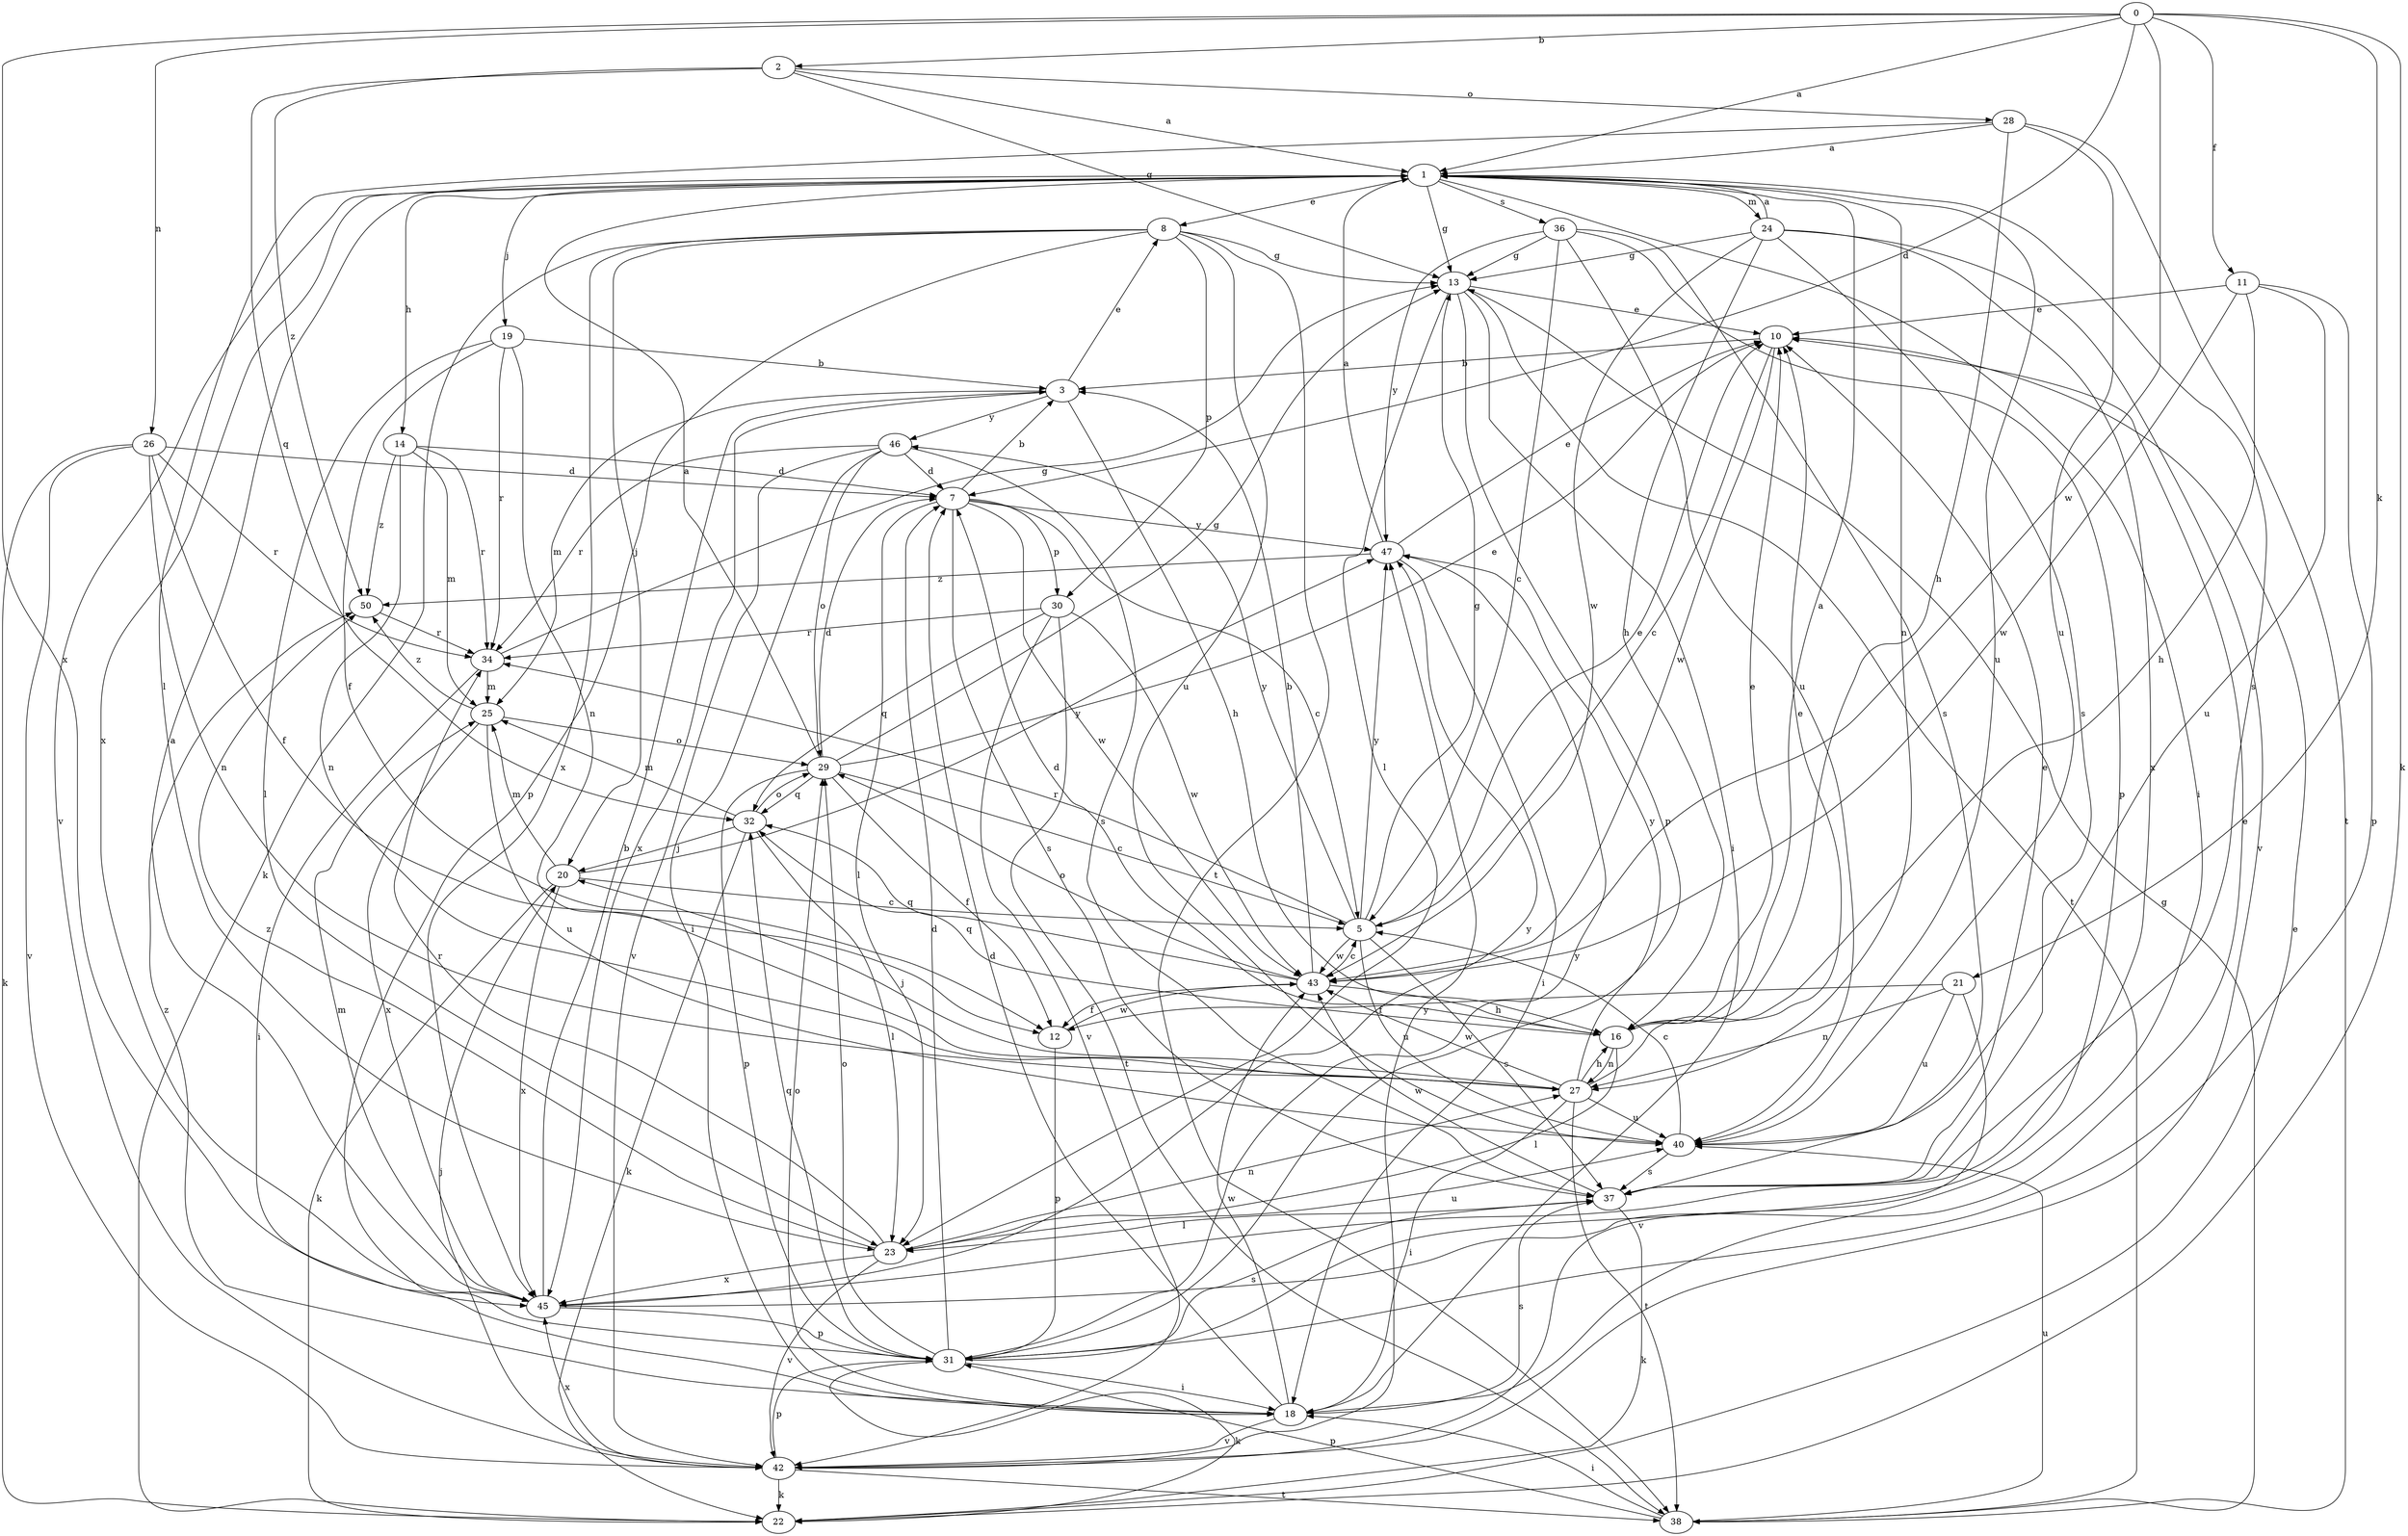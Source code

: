 strict digraph  {
0;
1;
2;
3;
5;
7;
8;
10;
11;
12;
13;
14;
16;
18;
19;
20;
21;
22;
23;
24;
25;
26;
27;
28;
29;
30;
31;
32;
34;
36;
37;
38;
40;
42;
43;
45;
46;
47;
50;
0 -> 1  [label=a];
0 -> 2  [label=b];
0 -> 7  [label=d];
0 -> 11  [label=f];
0 -> 21  [label=k];
0 -> 22  [label=k];
0 -> 26  [label=n];
0 -> 43  [label=w];
0 -> 45  [label=x];
1 -> 8  [label=e];
1 -> 13  [label=g];
1 -> 14  [label=h];
1 -> 18  [label=i];
1 -> 19  [label=j];
1 -> 24  [label=m];
1 -> 27  [label=n];
1 -> 36  [label=s];
1 -> 37  [label=s];
1 -> 40  [label=u];
1 -> 42  [label=v];
1 -> 45  [label=x];
2 -> 1  [label=a];
2 -> 13  [label=g];
2 -> 28  [label=o];
2 -> 32  [label=q];
2 -> 50  [label=z];
3 -> 8  [label=e];
3 -> 16  [label=h];
3 -> 25  [label=m];
3 -> 45  [label=x];
3 -> 46  [label=y];
5 -> 10  [label=e];
5 -> 13  [label=g];
5 -> 34  [label=r];
5 -> 37  [label=s];
5 -> 40  [label=u];
5 -> 43  [label=w];
5 -> 46  [label=y];
5 -> 47  [label=y];
7 -> 3  [label=b];
7 -> 5  [label=c];
7 -> 23  [label=l];
7 -> 30  [label=p];
7 -> 37  [label=s];
7 -> 43  [label=w];
7 -> 47  [label=y];
8 -> 13  [label=g];
8 -> 20  [label=j];
8 -> 22  [label=k];
8 -> 30  [label=p];
8 -> 31  [label=p];
8 -> 38  [label=t];
8 -> 40  [label=u];
8 -> 45  [label=x];
10 -> 3  [label=b];
10 -> 5  [label=c];
10 -> 43  [label=w];
11 -> 10  [label=e];
11 -> 16  [label=h];
11 -> 31  [label=p];
11 -> 40  [label=u];
11 -> 43  [label=w];
12 -> 31  [label=p];
12 -> 43  [label=w];
13 -> 10  [label=e];
13 -> 18  [label=i];
13 -> 23  [label=l];
13 -> 31  [label=p];
13 -> 38  [label=t];
14 -> 7  [label=d];
14 -> 25  [label=m];
14 -> 27  [label=n];
14 -> 34  [label=r];
14 -> 50  [label=z];
16 -> 1  [label=a];
16 -> 7  [label=d];
16 -> 10  [label=e];
16 -> 23  [label=l];
16 -> 27  [label=n];
16 -> 32  [label=q];
18 -> 7  [label=d];
18 -> 29  [label=o];
18 -> 37  [label=s];
18 -> 42  [label=v];
18 -> 43  [label=w];
18 -> 50  [label=z];
19 -> 3  [label=b];
19 -> 12  [label=f];
19 -> 23  [label=l];
19 -> 27  [label=n];
19 -> 34  [label=r];
20 -> 5  [label=c];
20 -> 22  [label=k];
20 -> 25  [label=m];
20 -> 45  [label=x];
20 -> 47  [label=y];
21 -> 12  [label=f];
21 -> 27  [label=n];
21 -> 40  [label=u];
21 -> 42  [label=v];
22 -> 10  [label=e];
23 -> 27  [label=n];
23 -> 34  [label=r];
23 -> 40  [label=u];
23 -> 42  [label=v];
23 -> 45  [label=x];
23 -> 50  [label=z];
24 -> 1  [label=a];
24 -> 13  [label=g];
24 -> 16  [label=h];
24 -> 37  [label=s];
24 -> 42  [label=v];
24 -> 43  [label=w];
24 -> 45  [label=x];
25 -> 29  [label=o];
25 -> 40  [label=u];
25 -> 45  [label=x];
25 -> 50  [label=z];
26 -> 7  [label=d];
26 -> 12  [label=f];
26 -> 22  [label=k];
26 -> 27  [label=n];
26 -> 34  [label=r];
26 -> 42  [label=v];
27 -> 10  [label=e];
27 -> 16  [label=h];
27 -> 18  [label=i];
27 -> 20  [label=j];
27 -> 38  [label=t];
27 -> 40  [label=u];
27 -> 43  [label=w];
27 -> 47  [label=y];
28 -> 1  [label=a];
28 -> 16  [label=h];
28 -> 23  [label=l];
28 -> 38  [label=t];
28 -> 40  [label=u];
29 -> 1  [label=a];
29 -> 5  [label=c];
29 -> 7  [label=d];
29 -> 10  [label=e];
29 -> 12  [label=f];
29 -> 13  [label=g];
29 -> 31  [label=p];
29 -> 32  [label=q];
30 -> 32  [label=q];
30 -> 34  [label=r];
30 -> 38  [label=t];
30 -> 42  [label=v];
30 -> 43  [label=w];
31 -> 7  [label=d];
31 -> 18  [label=i];
31 -> 22  [label=k];
31 -> 29  [label=o];
31 -> 32  [label=q];
31 -> 37  [label=s];
31 -> 47  [label=y];
32 -> 20  [label=j];
32 -> 22  [label=k];
32 -> 23  [label=l];
32 -> 25  [label=m];
32 -> 29  [label=o];
34 -> 13  [label=g];
34 -> 18  [label=i];
34 -> 25  [label=m];
36 -> 5  [label=c];
36 -> 13  [label=g];
36 -> 31  [label=p];
36 -> 37  [label=s];
36 -> 40  [label=u];
36 -> 47  [label=y];
37 -> 10  [label=e];
37 -> 22  [label=k];
37 -> 23  [label=l];
37 -> 43  [label=w];
38 -> 13  [label=g];
38 -> 18  [label=i];
38 -> 31  [label=p];
38 -> 40  [label=u];
40 -> 5  [label=c];
40 -> 37  [label=s];
42 -> 20  [label=j];
42 -> 22  [label=k];
42 -> 31  [label=p];
42 -> 38  [label=t];
42 -> 45  [label=x];
42 -> 47  [label=y];
43 -> 3  [label=b];
43 -> 5  [label=c];
43 -> 12  [label=f];
43 -> 16  [label=h];
43 -> 29  [label=o];
43 -> 32  [label=q];
45 -> 1  [label=a];
45 -> 3  [label=b];
45 -> 10  [label=e];
45 -> 25  [label=m];
45 -> 31  [label=p];
45 -> 47  [label=y];
46 -> 7  [label=d];
46 -> 18  [label=i];
46 -> 29  [label=o];
46 -> 34  [label=r];
46 -> 37  [label=s];
46 -> 42  [label=v];
47 -> 1  [label=a];
47 -> 10  [label=e];
47 -> 18  [label=i];
47 -> 50  [label=z];
50 -> 34  [label=r];
}
